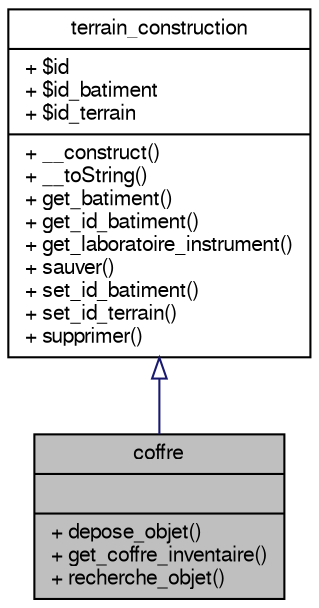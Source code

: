 digraph G
{
  bgcolor="transparent";
  edge [fontname="FreeSans",fontsize="10",labelfontname="FreeSans",labelfontsize="10"];
  node [fontname="FreeSans",fontsize="10",shape=record];
  Node1 [label="{coffre\n||+ depose_objet()\l+ get_coffre_inventaire()\l+ recherche_objet()\l}",height=0.2,width=0.4,color="black", fillcolor="grey75", style="filled" fontcolor="black"];
  Node2 -> Node1 [dir=back,color="midnightblue",fontsize="10",style="solid",arrowtail="empty",fontname="FreeSans"];
  Node2 [label="{terrain_construction\n|+ $id\l+ $id_batiment\l+ $id_terrain\l|+ __construct()\l+ __toString()\l+ get_batiment()\l+ get_id_batiment()\l+ get_laboratoire_instrument()\l+ sauver()\l+ set_id_batiment()\l+ set_id_terrain()\l+ supprimer()\l}",height=0.2,width=0.4,color="black",URL="$classterrain__construction.html"];
}
